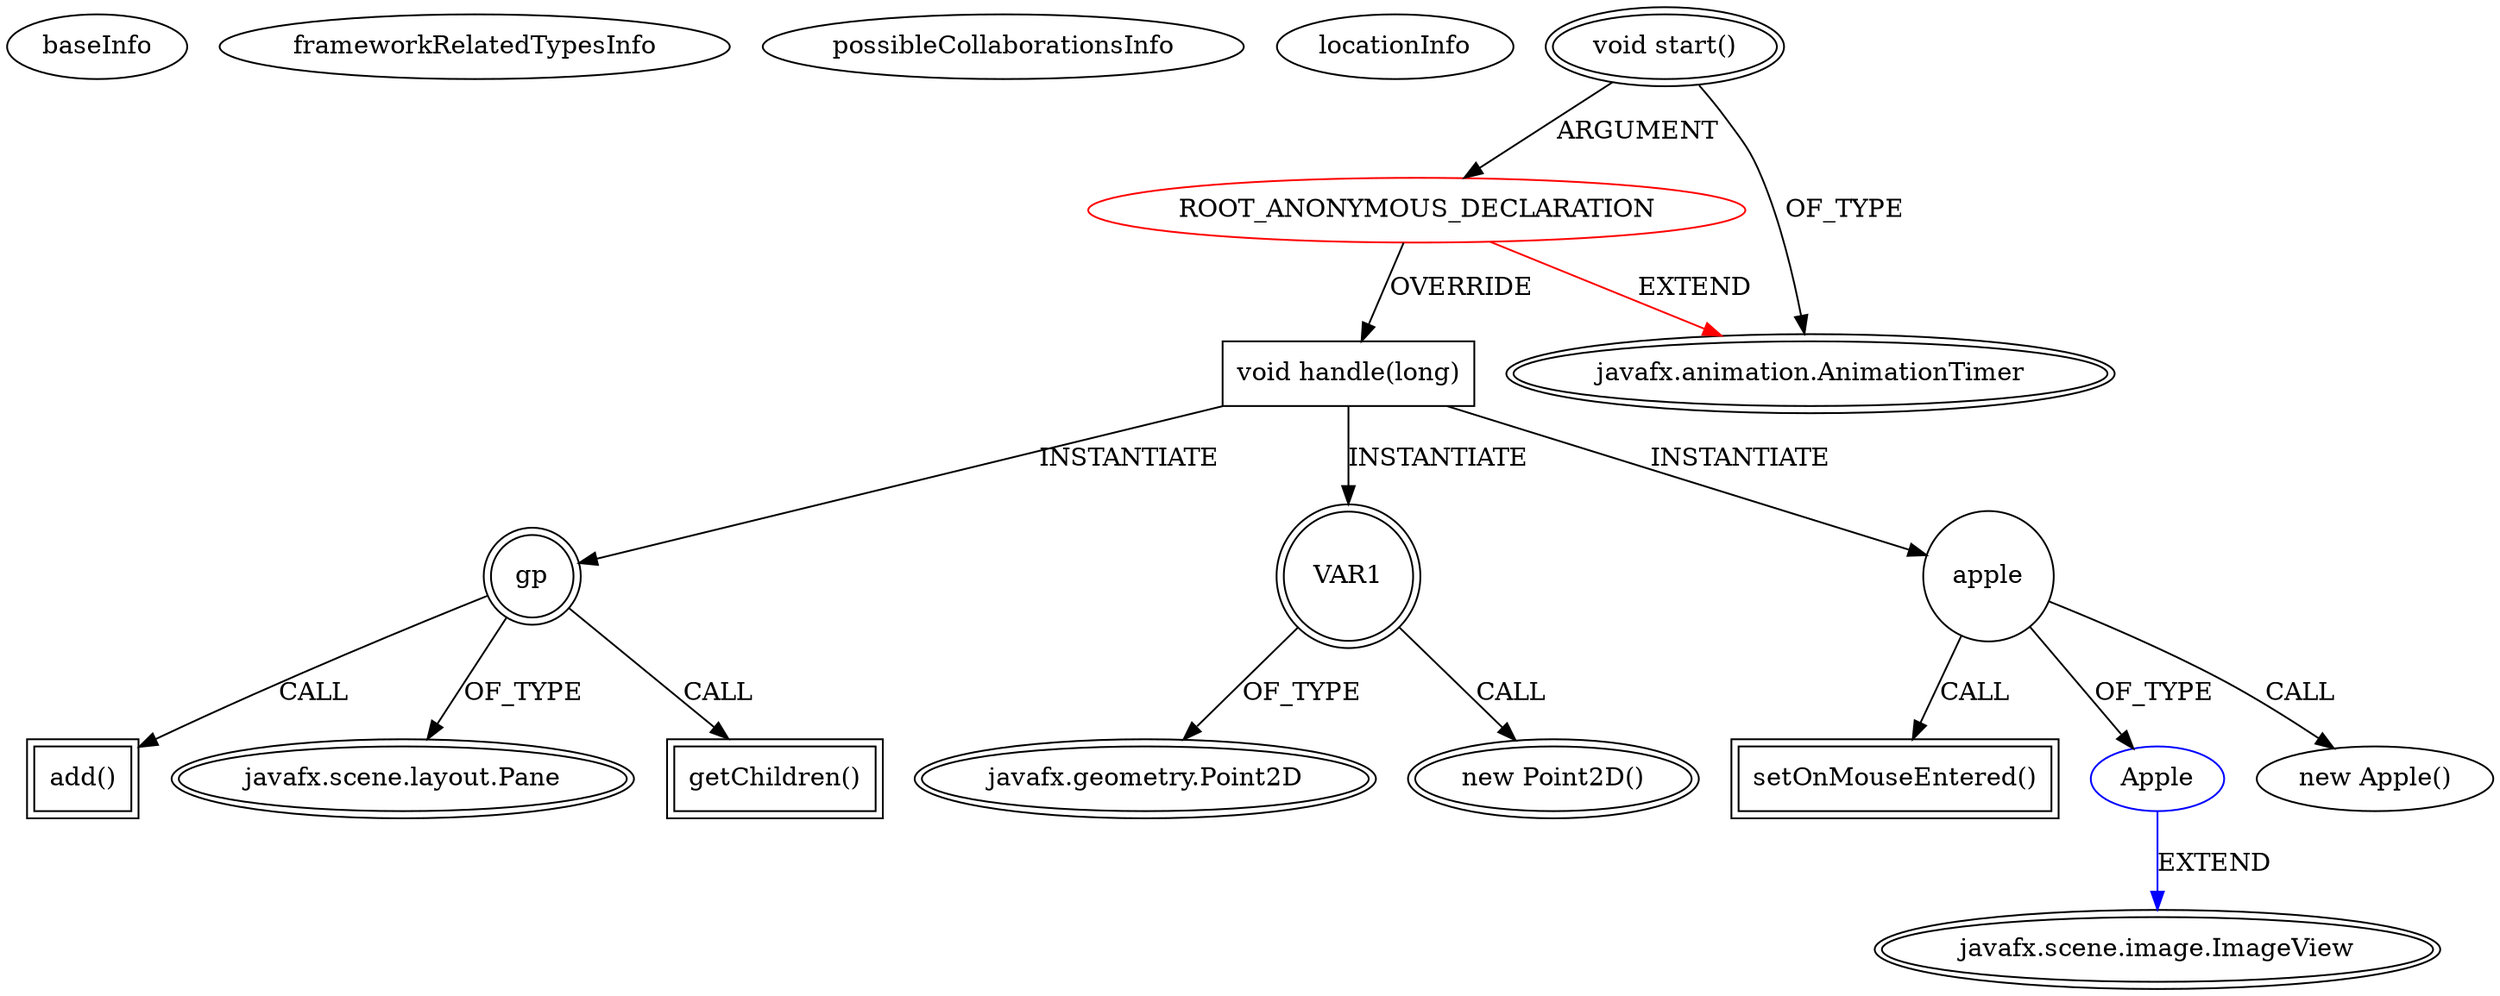 digraph {
baseInfo[graphId=3320,category="extension_graph",isAnonymous=true,possibleRelation=true]
frameworkRelatedTypesInfo[0="javafx.animation.AnimationTimer"]
possibleCollaborationsInfo[0="3320~OVERRIDING_METHOD_DECLARATION-INSTANTIATION-~javafx.animation.AnimationTimer ~javafx.scene.image.ImageView ~true~false"]
locationInfo[projectName="jeyoon-Snake",filePath="/jeyoon-Snake/Snake-master/src/WindowController.java",contextSignature="void WindowController(int,int)",graphId="3320"]
0[label="ROOT_ANONYMOUS_DECLARATION",vertexType="ROOT_ANONYMOUS_DECLARATION",isFrameworkType=false,color=red]
1[label="javafx.animation.AnimationTimer",vertexType="FRAMEWORK_CLASS_TYPE",isFrameworkType=true,peripheries=2]
2[label="void start()",vertexType="OUTSIDE_CALL",isFrameworkType=true,peripheries=2]
4[label="void handle(long)",vertexType="OVERRIDING_METHOD_DECLARATION",isFrameworkType=false,shape=box]
5[label="gp",vertexType="VARIABLE_EXPRESION",isFrameworkType=true,peripheries=2,shape=circle]
7[label="javafx.scene.layout.Pane",vertexType="FRAMEWORK_CLASS_TYPE",isFrameworkType=true,peripheries=2]
6[label="getChildren()",vertexType="INSIDE_CALL",isFrameworkType=true,peripheries=2,shape=box]
9[label="VAR1",vertexType="VARIABLE_EXPRESION",isFrameworkType=true,peripheries=2,shape=circle]
10[label="javafx.geometry.Point2D",vertexType="FRAMEWORK_CLASS_TYPE",isFrameworkType=true,peripheries=2]
8[label="new Point2D()",vertexType="CONSTRUCTOR_CALL",isFrameworkType=true,peripheries=2]
12[label="apple",vertexType="VARIABLE_EXPRESION",isFrameworkType=false,shape=circle]
13[label="Apple",vertexType="REFERENCE_CLIENT_CLASS_DECLARATION",isFrameworkType=false,color=blue]
14[label="javafx.scene.image.ImageView",vertexType="FRAMEWORK_CLASS_TYPE",isFrameworkType=true,peripheries=2]
11[label="new Apple()",vertexType="CONSTRUCTOR_CALL",isFrameworkType=false]
16[label="setOnMouseEntered()",vertexType="INSIDE_CALL",isFrameworkType=true,peripheries=2,shape=box]
18[label="add()",vertexType="INSIDE_CALL",isFrameworkType=true,peripheries=2,shape=box]
0->1[label="EXTEND",color=red]
2->0[label="ARGUMENT"]
2->1[label="OF_TYPE"]
0->4[label="OVERRIDE"]
4->5[label="INSTANTIATE"]
5->7[label="OF_TYPE"]
5->6[label="CALL"]
4->9[label="INSTANTIATE"]
9->10[label="OF_TYPE"]
9->8[label="CALL"]
4->12[label="INSTANTIATE"]
13->14[label="EXTEND",color=blue]
12->13[label="OF_TYPE"]
12->11[label="CALL"]
12->16[label="CALL"]
5->18[label="CALL"]
}
